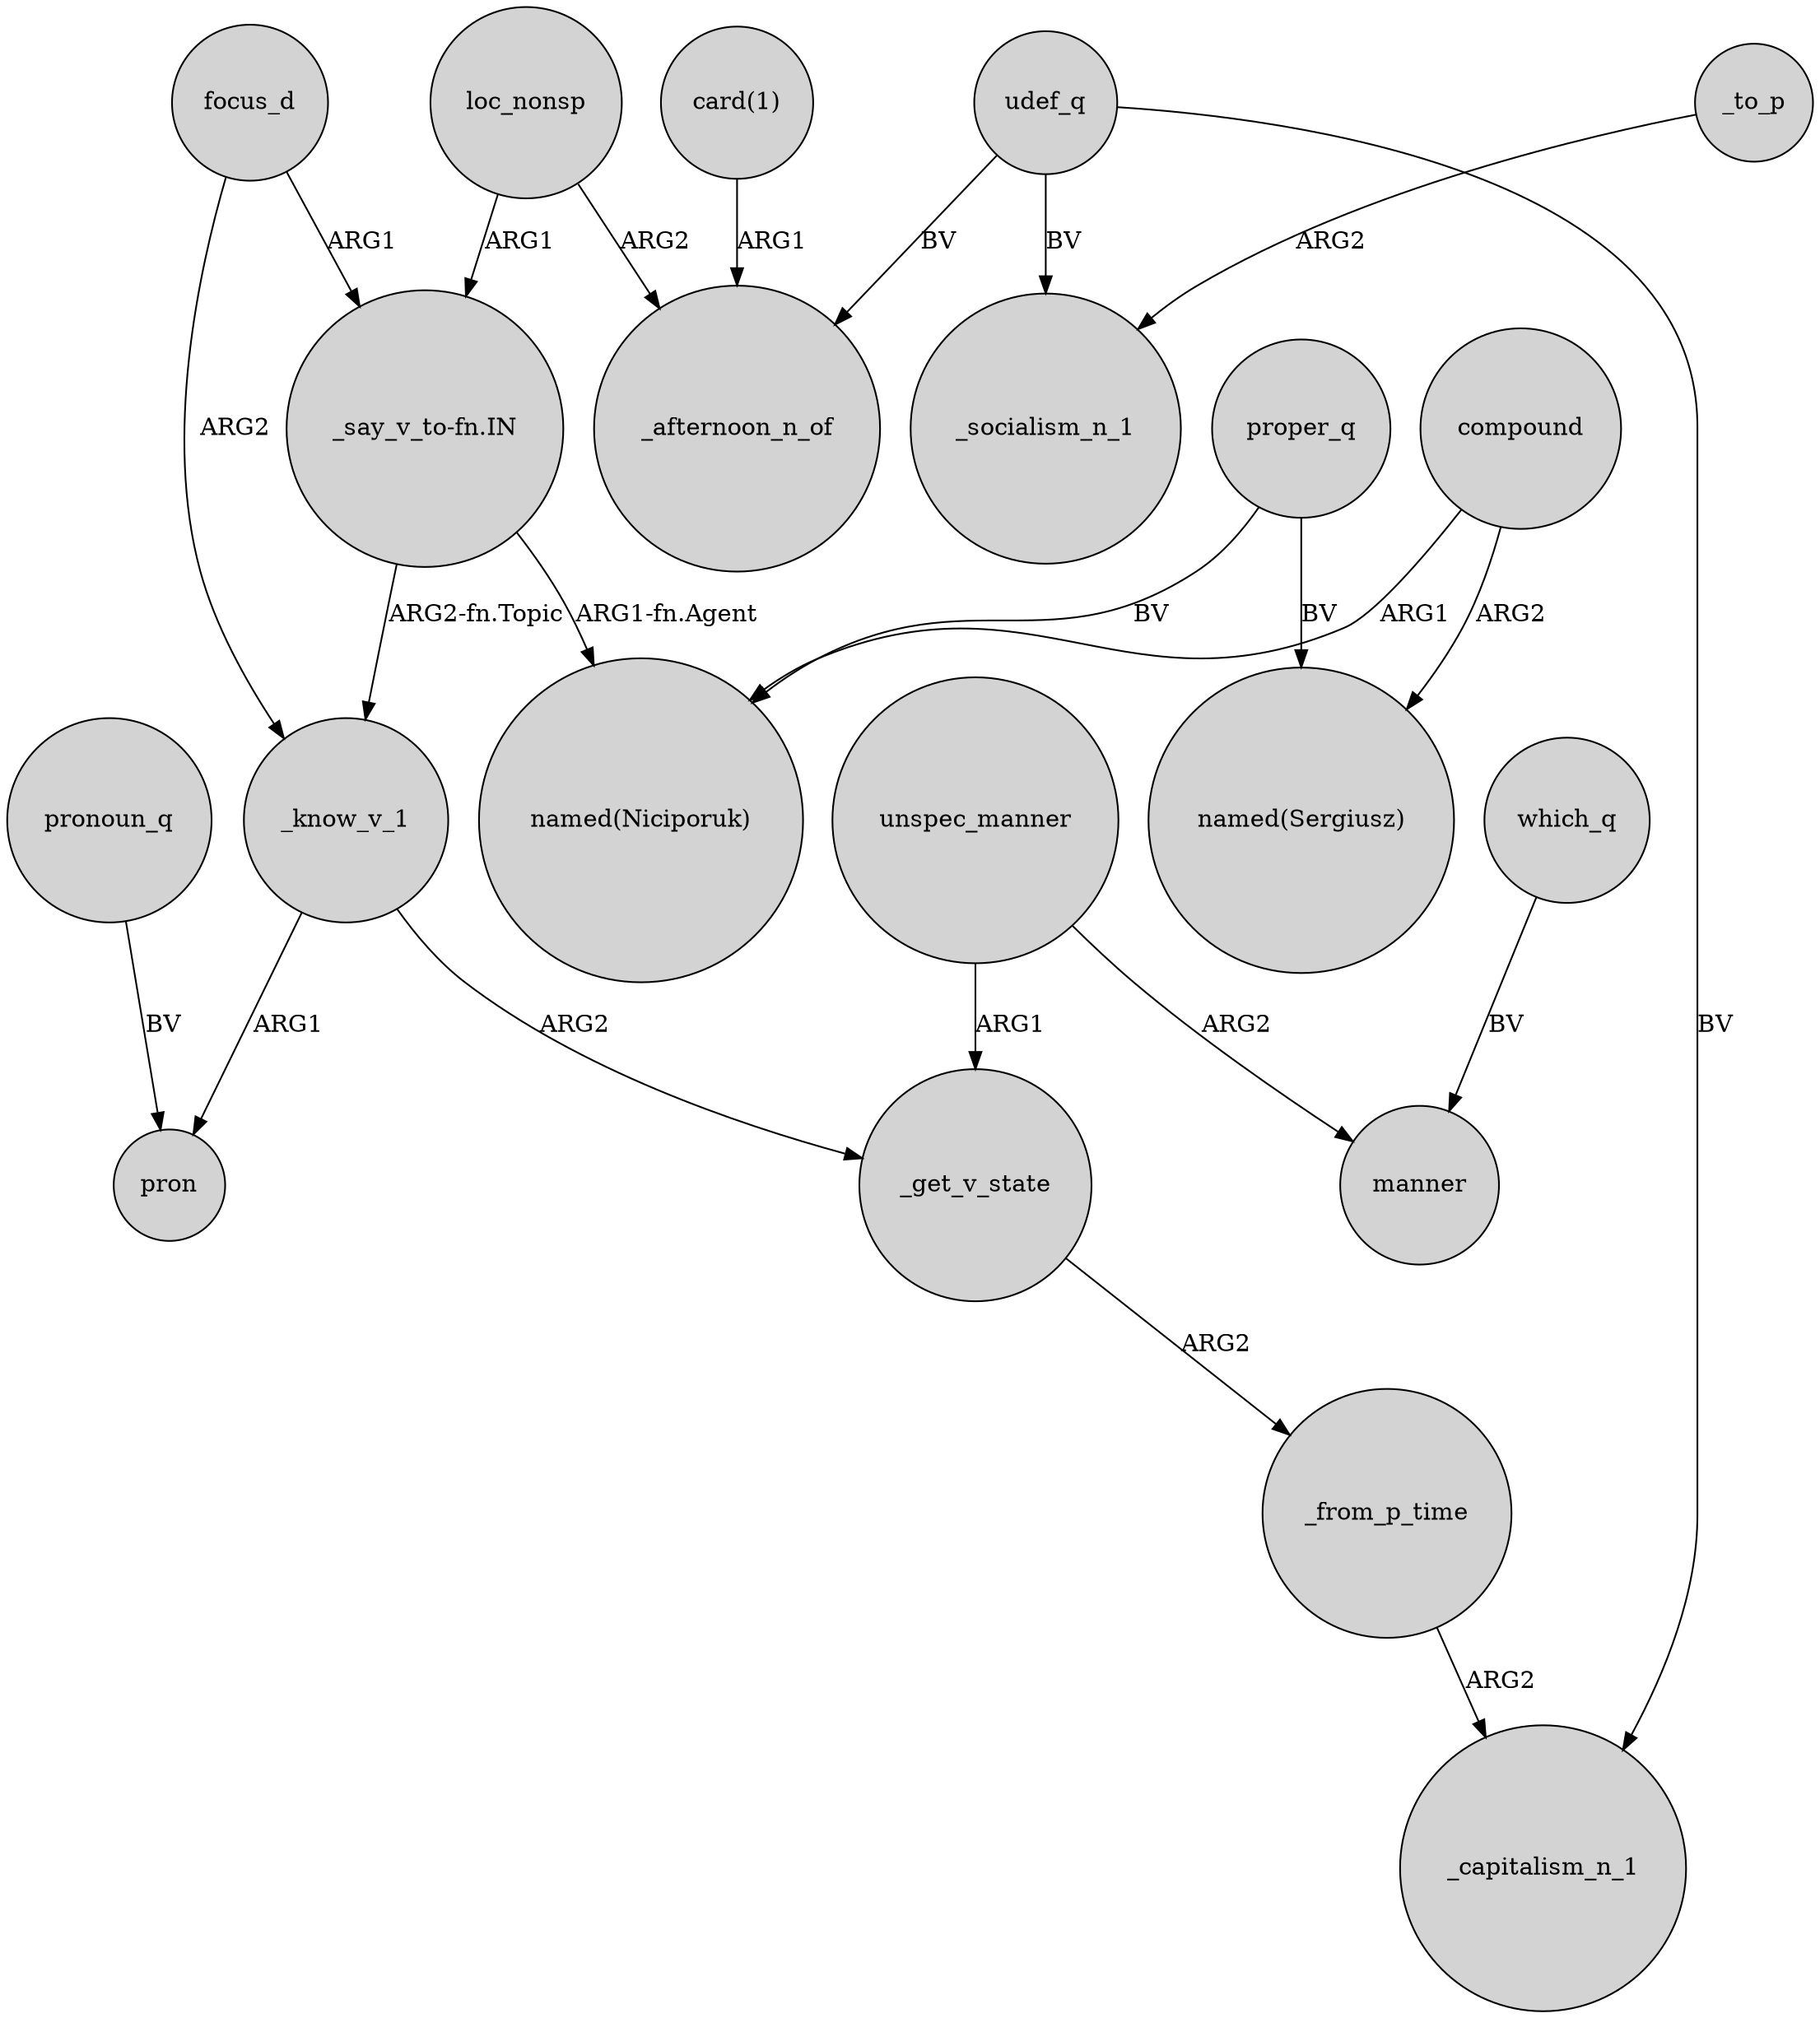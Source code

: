 digraph {
	node [shape=circle style=filled]
	_know_v_1 -> pron [label=ARG1]
	"_say_v_to-fn.IN" -> "named(Niciporuk)" [label="ARG1-fn.Agent"]
	udef_q -> _afternoon_n_of [label=BV]
	_get_v_state -> _from_p_time [label=ARG2]
	compound -> "named(Niciporuk)" [label=ARG1]
	_to_p -> _socialism_n_1 [label=ARG2]
	loc_nonsp -> _afternoon_n_of [label=ARG2]
	_know_v_1 -> _get_v_state [label=ARG2]
	unspec_manner -> _get_v_state [label=ARG1]
	udef_q -> _capitalism_n_1 [label=BV]
	udef_q -> _socialism_n_1 [label=BV]
	compound -> "named(Sergiusz)" [label=ARG2]
	which_q -> manner [label=BV]
	proper_q -> "named(Niciporuk)" [label=BV]
	focus_d -> _know_v_1 [label=ARG2]
	pronoun_q -> pron [label=BV]
	proper_q -> "named(Sergiusz)" [label=BV]
	loc_nonsp -> "_say_v_to-fn.IN" [label=ARG1]
	_from_p_time -> _capitalism_n_1 [label=ARG2]
	"card(1)" -> _afternoon_n_of [label=ARG1]
	unspec_manner -> manner [label=ARG2]
	"_say_v_to-fn.IN" -> _know_v_1 [label="ARG2-fn.Topic"]
	focus_d -> "_say_v_to-fn.IN" [label=ARG1]
}
